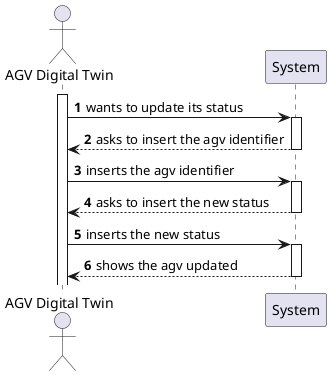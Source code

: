 @startuml
'https://plantuml.com/sequence-diagram

autonumber

actor "AGV Digital Twin" as C
activate C

C -> System: wants to update its status
activate System

System --> C:asks to insert the agv identifier
deactivate System
C->System: inserts the agv identifier
activate System
System-->C: asks to insert the new status
deactivate System
C->System: inserts the new status
activate System
System--> C: shows the agv updated
deactivate System
@enduml